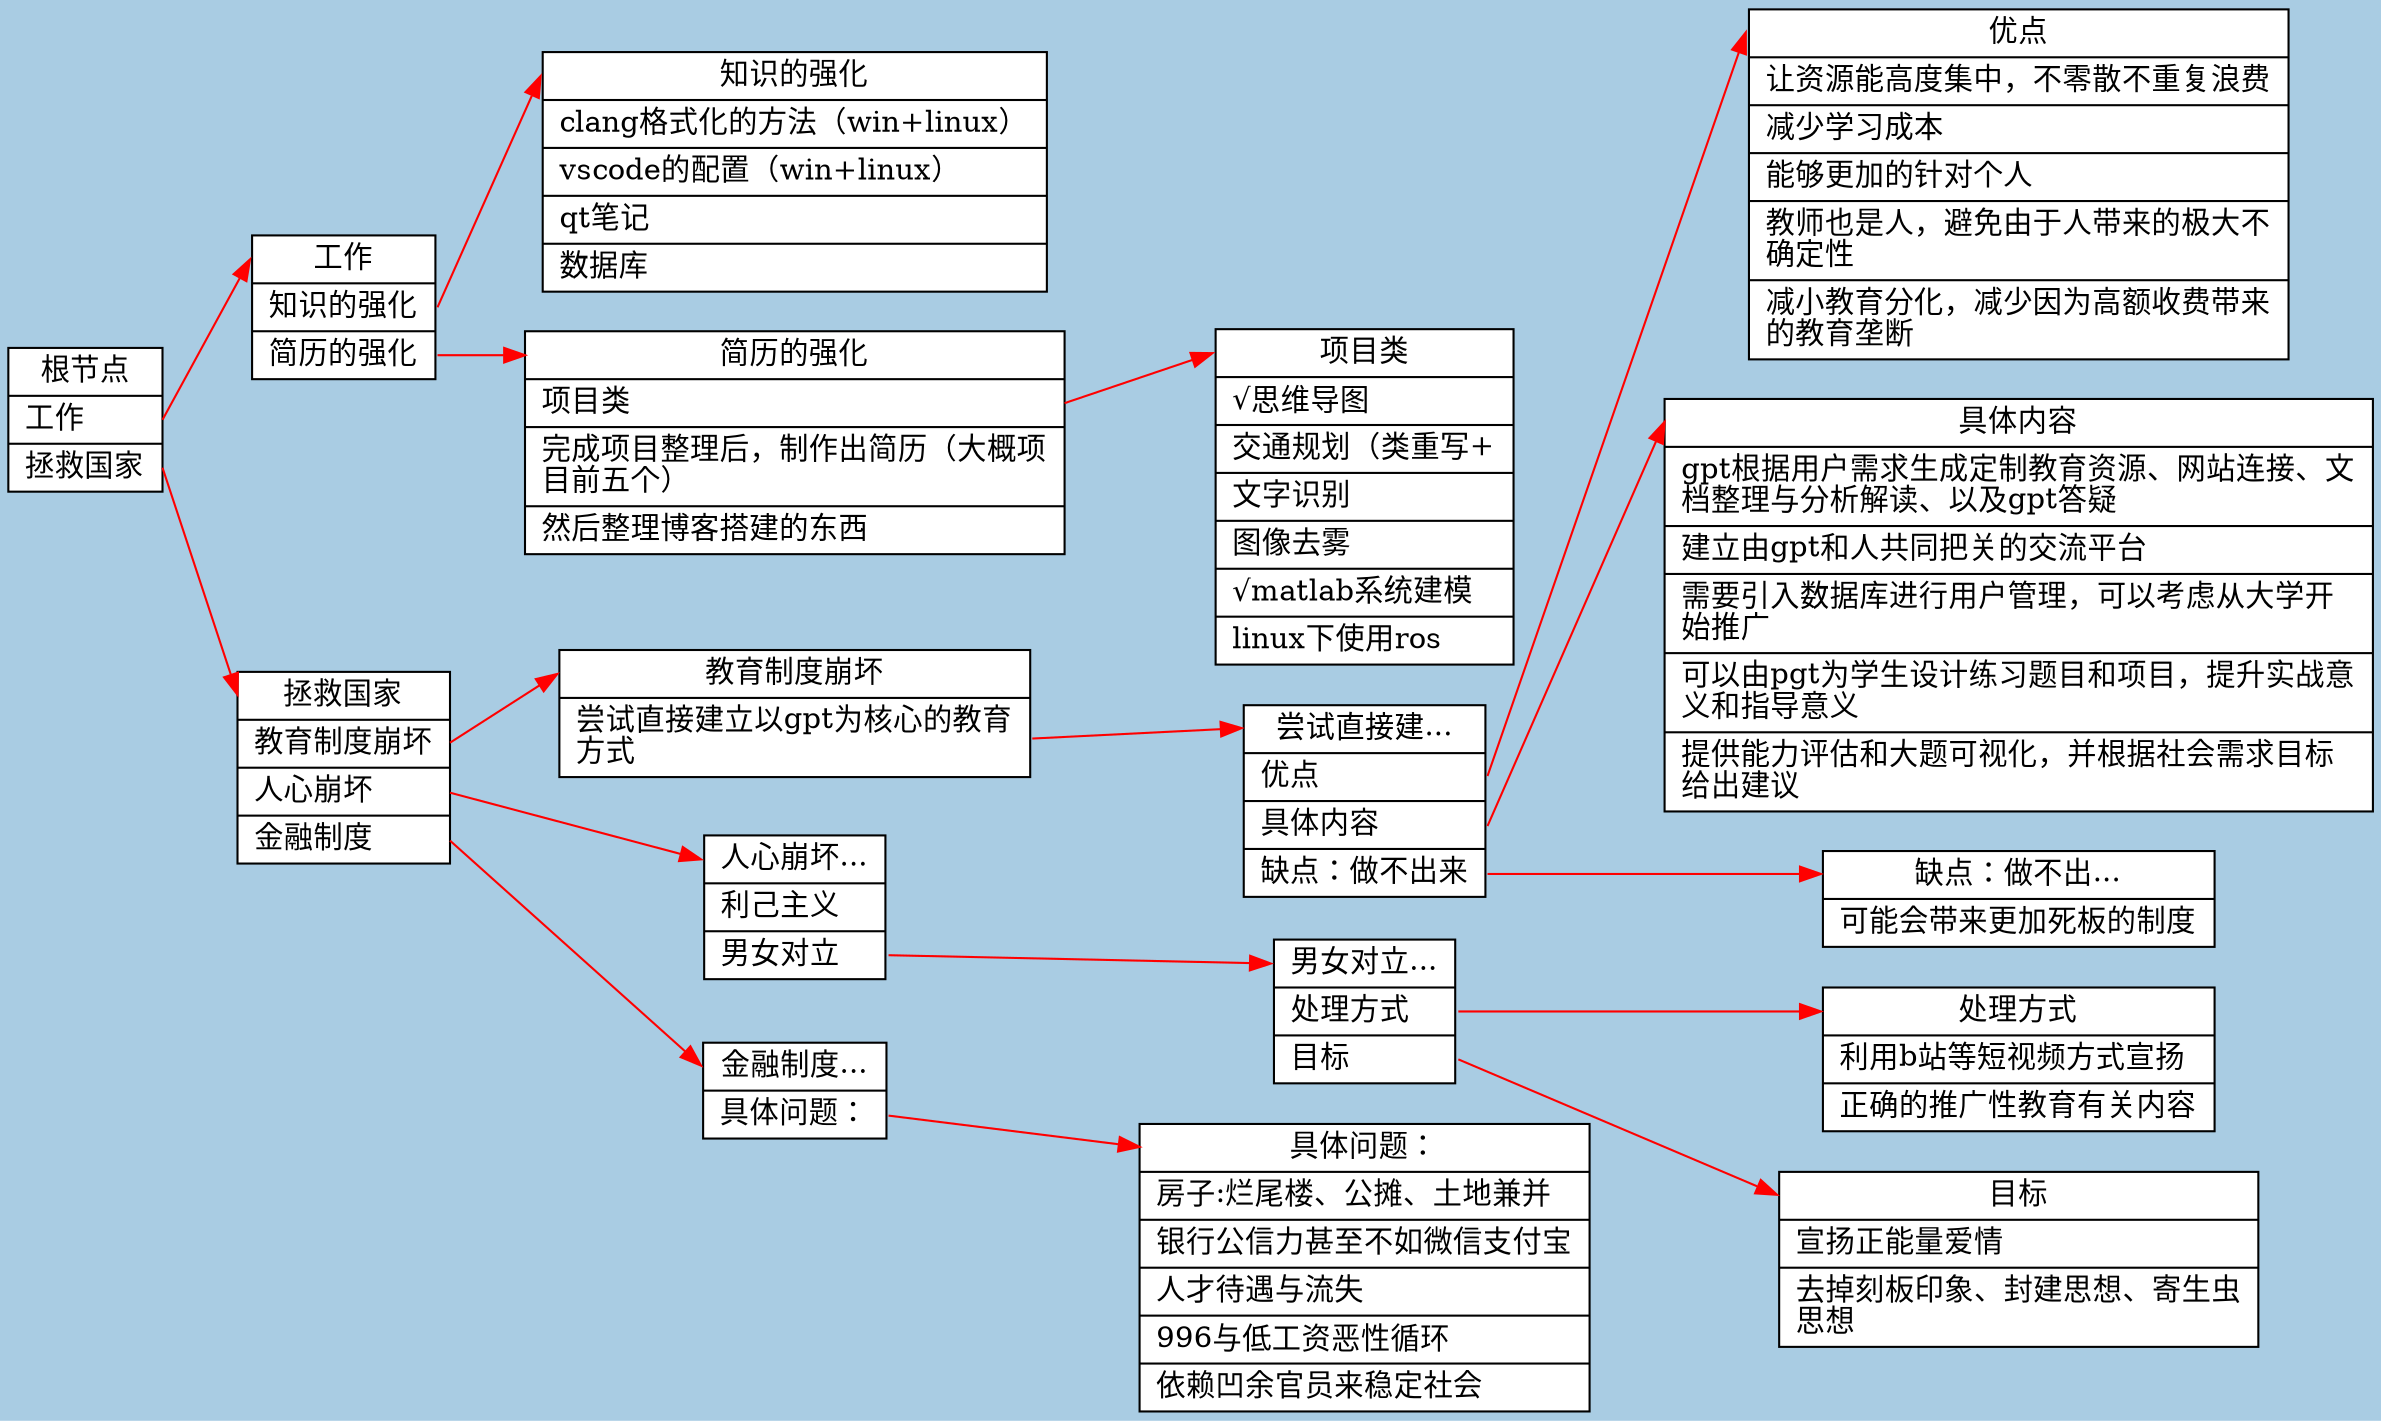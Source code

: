 digraph g{
graph [
	rankdir="LR";
	bgcolor="#A9CCE3"
	splines=false;
];
node [
	style = "filled"
	shape = "record"
	fillcolor = "white"
];
edge [
	color="red"
];
"node0" [
label = "<f0> 根节点| <f1> 工作\l| <f17> 拯救国家\l"
];
"node17" [
label = "<f0> 拯救国家| <f18> 教育制度崩坏\l| <f34> 人心崩坏\l| <f43> 金融制度\l"
];
"node1" [
label = "<f0> 工作| <f2> 知识的强化\l| <f7> 简历的强化\l"
];
"node43" [
label = "<f0> 金融制度...| <f44> 具体问题：\l"
];
"node34" [
label = "<f0> 人心崩坏...| <f35> 利己主义\l| <f36> 男女对立\l"
];
"node18" [
label = "<f0> 教育制度崩坏| <f19> 尝试直接建立以gpt为核心的教育\l方式\l"
];
"node7" [
label = "<f0> 简历的强化| <f8> 项目类\l| <f15> 完成项目整理后，制作出简历（大概项\l目前五个）\l| <f16> 然后整理博客搭建的东西\l"
];
"node2" [
label = "<f0> 知识的强化| <f3> clang格式化的方法（win+linux）\l| <f4> vscode的配置（win+linux）\l| <f5> qt笔记\l| <f6> 数据库\l"
];
"node44" [
label = "<f0> 具体问题：| <f45> 房子:烂尾楼、公摊、土地兼并\l| <f46> 银行公信力甚至不如微信支付宝\l| <f47> 人才待遇与流失\l| <f48> 996与低工资恶性循环\l| <f49> 依赖凹余官员来稳定社会\l"
];
"node36" [
label = "<f0> 男女对立...| <f37> 处理方式\l| <f40> 目标\l"
];
"node19" [
label = "<f0> 尝试直接建...| <f20> 优点\l| <f26> 具体内容\l| <f32> 缺点：做不出来\l"
];
"node8" [
label = "<f0> 项目类| <f9> √思维导图\l| <f10> 交通规划（类重写+\l| <f11> 文字识别\l| <f12> 图像去雾\l| <f13> √matlab系统建模\l| <f14> linux下使用ros\l"
];
"node40" [
label = "<f0> 目标| <f41> 宣扬正能量爱情\l| <f42> 去掉刻板印象、封建思想、寄生虫\l思想\l"
];
"node37" [
label = "<f0> 处理方式| <f38> 利用b站等短视频方式宣扬\l| <f39> 正确的推广性教育有关内容\l"
];
"node32" [
label = "<f0> 缺点：做不出...| <f33> 可能会带来更加死板的制度\l"
];
"node26" [
label = "<f0> 具体内容| <f27> gpt根据用户需求生成定制教育资源、网站连接、文\l档整理与分析解读、以及gpt答疑\l| <f28> 建立由gpt和人共同把关的交流平台\l| <f29> 需要引入数据库进行用户管理，可以考虑从大学开\l始推广\l| <f30> 可以由pgt为学生设计练习题目和项目，提升实战意\l义和指导意义\l| <f31> 提供能力评估和大题可视化，并根据社会需求目标\l给出建议\l"
];
"node20" [
label = "<f0> 优点| <f21> 让资源能高度集中，不零散不重复浪费\l| <f22> 减少学习成本\l| <f23> 能够更加的针对个人\l| <f24> 教师也是人，避免由于人带来的极大不\l确定性\l| <f25> 减小教育分化，减少因为高额收费带来\l的教育垄断\l"
];
"node0":f17 -> "node17":f0 [
id = 15
];
"node0":f1 -> "node1":f0 [
id = 16
];
"node17":f43 -> "node43":f0 [
id = 17
];
"node17":f34 -> "node34":f0 [
id = 18
];
"node17":f18 -> "node18":f0 [
id = 19
];
"node1":f7 -> "node7":f0 [
id = 0
];
"node1":f2 -> "node2":f0 [
id = 1
];
"node43":f44 -> "node44":f0 [
id = 2
];
"node34":f36 -> "node36":f0 [
id = 3
];
"node18":f19 -> "node19":f0 [
id = 4
];
"node7":f8 -> "node8":f0 [
id = 5
];
"node36":f40 -> "node40":f0 [
id = 12
];
"node36":f37 -> "node37":f0 [
id = 13
];
"node19":f32 -> "node32":f0 [
id = 14
];
"node19":f26 -> "node26":f0 [
id = 15
];
"node19":f20 -> "node20":f0 [
id = 16
];
}
